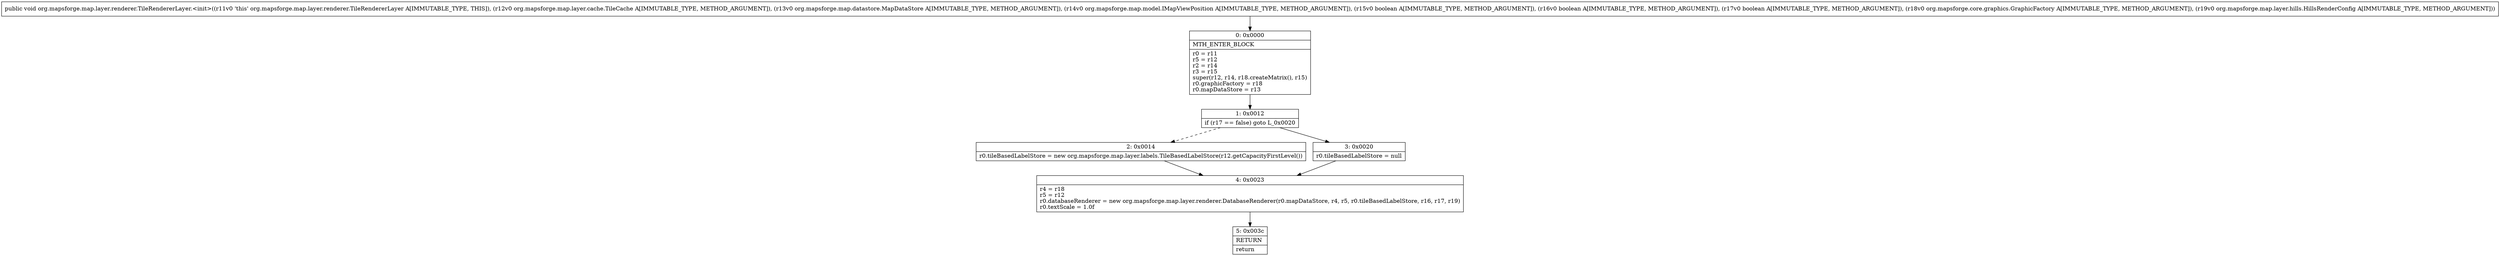 digraph "CFG fororg.mapsforge.map.layer.renderer.TileRendererLayer.\<init\>(Lorg\/mapsforge\/map\/layer\/cache\/TileCache;Lorg\/mapsforge\/map\/datastore\/MapDataStore;Lorg\/mapsforge\/map\/model\/IMapViewPosition;ZZZLorg\/mapsforge\/core\/graphics\/GraphicFactory;Lorg\/mapsforge\/map\/layer\/hills\/HillsRenderConfig;)V" {
Node_0 [shape=record,label="{0\:\ 0x0000|MTH_ENTER_BLOCK\l|r0 = r11\lr5 = r12\lr2 = r14\lr3 = r15\lsuper(r12, r14, r18.createMatrix(), r15)\lr0.graphicFactory = r18\lr0.mapDataStore = r13\l}"];
Node_1 [shape=record,label="{1\:\ 0x0012|if (r17 == false) goto L_0x0020\l}"];
Node_2 [shape=record,label="{2\:\ 0x0014|r0.tileBasedLabelStore = new org.mapsforge.map.layer.labels.TileBasedLabelStore(r12.getCapacityFirstLevel())\l}"];
Node_3 [shape=record,label="{3\:\ 0x0020|r0.tileBasedLabelStore = null\l}"];
Node_4 [shape=record,label="{4\:\ 0x0023|r4 = r18\lr5 = r12\lr0.databaseRenderer = new org.mapsforge.map.layer.renderer.DatabaseRenderer(r0.mapDataStore, r4, r5, r0.tileBasedLabelStore, r16, r17, r19)\lr0.textScale = 1.0f\l}"];
Node_5 [shape=record,label="{5\:\ 0x003c|RETURN\l|return\l}"];
MethodNode[shape=record,label="{public void org.mapsforge.map.layer.renderer.TileRendererLayer.\<init\>((r11v0 'this' org.mapsforge.map.layer.renderer.TileRendererLayer A[IMMUTABLE_TYPE, THIS]), (r12v0 org.mapsforge.map.layer.cache.TileCache A[IMMUTABLE_TYPE, METHOD_ARGUMENT]), (r13v0 org.mapsforge.map.datastore.MapDataStore A[IMMUTABLE_TYPE, METHOD_ARGUMENT]), (r14v0 org.mapsforge.map.model.IMapViewPosition A[IMMUTABLE_TYPE, METHOD_ARGUMENT]), (r15v0 boolean A[IMMUTABLE_TYPE, METHOD_ARGUMENT]), (r16v0 boolean A[IMMUTABLE_TYPE, METHOD_ARGUMENT]), (r17v0 boolean A[IMMUTABLE_TYPE, METHOD_ARGUMENT]), (r18v0 org.mapsforge.core.graphics.GraphicFactory A[IMMUTABLE_TYPE, METHOD_ARGUMENT]), (r19v0 org.mapsforge.map.layer.hills.HillsRenderConfig A[IMMUTABLE_TYPE, METHOD_ARGUMENT])) }"];
MethodNode -> Node_0;
Node_0 -> Node_1;
Node_1 -> Node_2[style=dashed];
Node_1 -> Node_3;
Node_2 -> Node_4;
Node_3 -> Node_4;
Node_4 -> Node_5;
}

